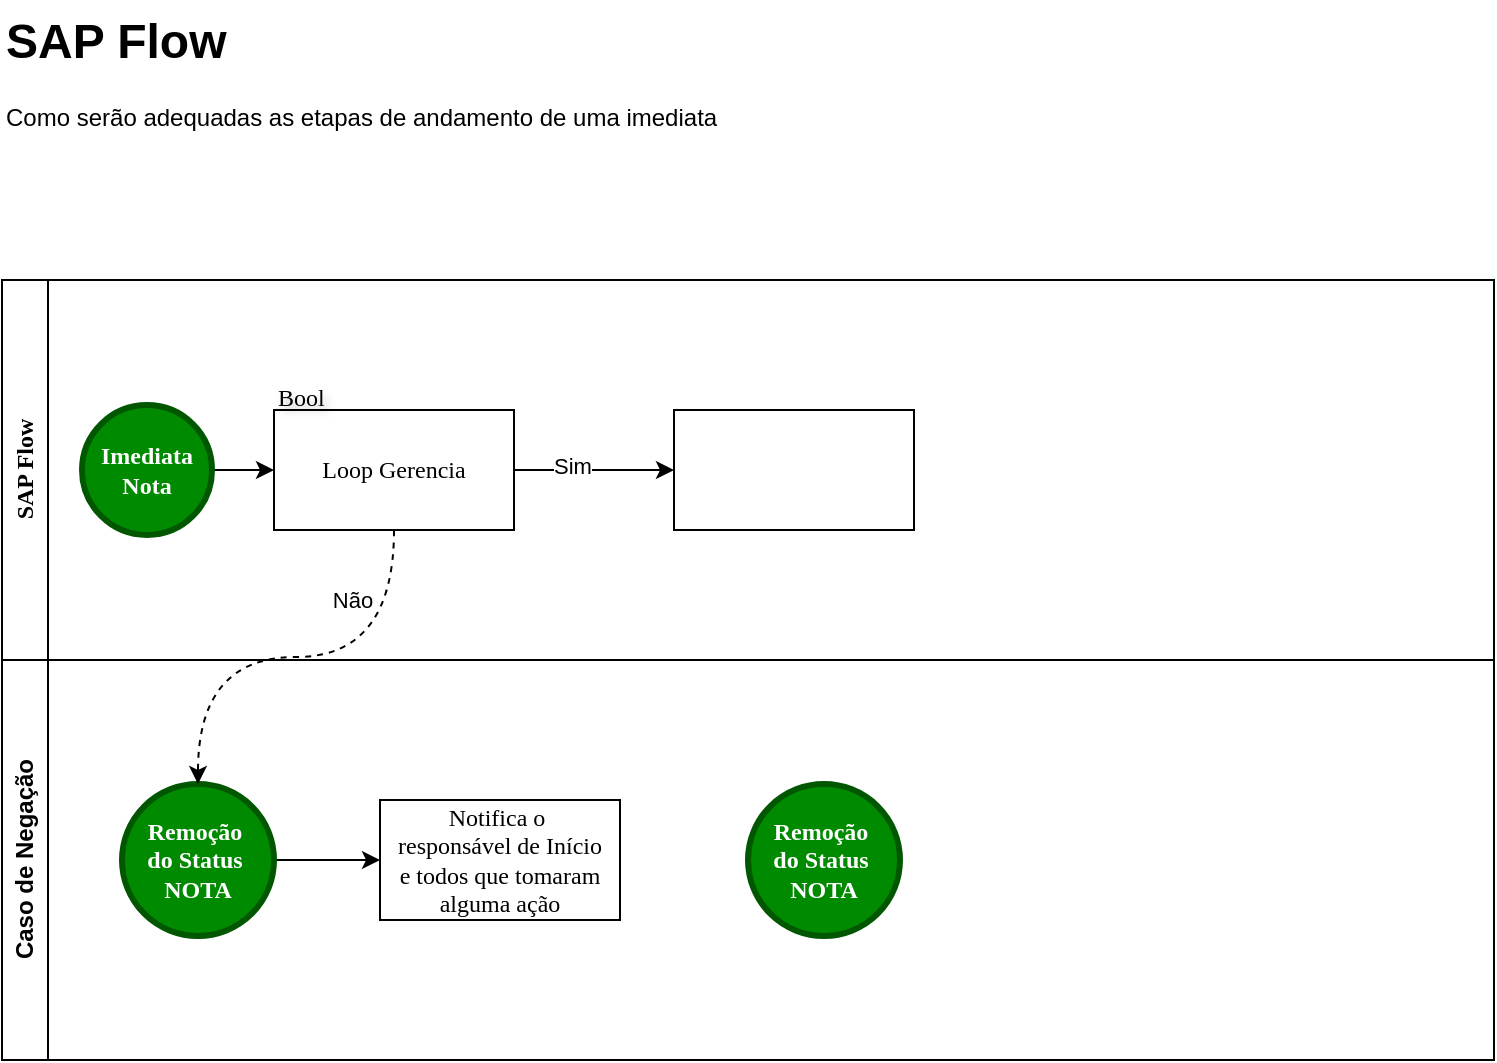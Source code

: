 <mxfile version="26.2.14" pages="2">
  <diagram name="Sap Flow" id="VoTAhLbvzmLqQFa-WXS1">
    <mxGraphModel dx="783" dy="431" grid="1" gridSize="10" guides="1" tooltips="1" connect="1" arrows="1" fold="1" page="1" pageScale="1" pageWidth="827" pageHeight="1169" background="none" math="0" shadow="0">
      <root>
        <mxCell id="0" />
        <mxCell id="1" parent="0" />
        <mxCell id="XFw52S_5rL9-HEK0-xM_-8" value="SAP Flow" style="swimlane;horizontal=0;whiteSpace=wrap;html=1;fontFamily=Petrobras Sans;" vertex="1" parent="1">
          <mxGeometry x="41" y="150" width="746" height="190" as="geometry">
            <mxRectangle x="40" y="50" width="40" height="140" as="alternateBounds" />
          </mxGeometry>
        </mxCell>
        <mxCell id="XFw52S_5rL9-HEK0-xM_-12" value="" style="edgeStyle=orthogonalEdgeStyle;rounded=0;orthogonalLoop=1;jettySize=auto;html=1;" edge="1" parent="XFw52S_5rL9-HEK0-xM_-8" source="XFw52S_5rL9-HEK0-xM_-10" target="XFw52S_5rL9-HEK0-xM_-11">
          <mxGeometry relative="1" as="geometry" />
        </mxCell>
        <UserObject label="Imediata&lt;div&gt;Nota&lt;/div&gt;" linkTarget="_blank" id="XFw52S_5rL9-HEK0-xM_-10">
          <mxCell style="ellipse;whiteSpace=wrap;html=1;aspect=fixed;fillColor=#008a00;fontColor=light-dark(#FFFFFF, #ffffff);strokeColor=light-dark(#005700,#283D28);fontStyle=1;fontSize=12;fontFamily=Petrobras Sans;strokeWidth=3;direction=south;" vertex="1" parent="XFw52S_5rL9-HEK0-xM_-8">
            <mxGeometry x="40" y="62.5" width="65" height="65" as="geometry" />
          </mxCell>
        </UserObject>
        <mxCell id="DkjiPzWv2JCcc09c9HGR-5" value="" style="edgeStyle=orthogonalEdgeStyle;rounded=0;orthogonalLoop=1;jettySize=auto;html=1;" edge="1" parent="XFw52S_5rL9-HEK0-xM_-8" source="XFw52S_5rL9-HEK0-xM_-11" target="DkjiPzWv2JCcc09c9HGR-4">
          <mxGeometry relative="1" as="geometry" />
        </mxCell>
        <mxCell id="DkjiPzWv2JCcc09c9HGR-6" value="Sim" style="edgeLabel;html=1;align=center;verticalAlign=middle;resizable=0;points=[];" vertex="1" connectable="0" parent="DkjiPzWv2JCcc09c9HGR-5">
          <mxGeometry x="-0.271" y="2" relative="1" as="geometry">
            <mxPoint as="offset" />
          </mxGeometry>
        </mxCell>
        <UserObject label="Loop Gerencia" link="data:page/id,NpajYIDThqCRLWweOfQn" id="XFw52S_5rL9-HEK0-xM_-11">
          <mxCell style="whiteSpace=wrap;html=1;fontFamily=Petrobras Sans;" vertex="1" parent="XFw52S_5rL9-HEK0-xM_-8">
            <mxGeometry x="136" y="65" width="120" height="60" as="geometry" />
          </mxCell>
        </UserObject>
        <mxCell id="DkjiPzWv2JCcc09c9HGR-3" value="&lt;font face=&quot;Petrobras Sans&quot;&gt;Bool&lt;/font&gt;" style="text;html=1;align=left;verticalAlign=middle;whiteSpace=wrap;rounded=0;fontColor=light-dark(default, #262626);labelBackgroundColor=none;labelBorderColor=none;textShadow=1;" vertex="1" parent="XFw52S_5rL9-HEK0-xM_-8">
          <mxGeometry x="136" y="50" width="39" height="17.5" as="geometry" />
        </mxCell>
        <mxCell id="DkjiPzWv2JCcc09c9HGR-4" value="" style="whiteSpace=wrap;html=1;fontFamily=Petrobras Sans;" vertex="1" parent="XFw52S_5rL9-HEK0-xM_-8">
          <mxGeometry x="336" y="65" width="120" height="60" as="geometry" />
        </mxCell>
        <mxCell id="2fgs0tRBW9bzs4gIzvFo-1" value="Caso de Negação" style="swimlane;horizontal=0;whiteSpace=wrap;html=1;" vertex="1" parent="1">
          <mxGeometry x="41" y="340" width="746" height="200" as="geometry" />
        </mxCell>
        <mxCell id="AzHY0qVijyUGNtcnChuj-2" value="" style="edgeStyle=orthogonalEdgeStyle;rounded=0;orthogonalLoop=1;jettySize=auto;html=1;exitX=0.5;exitY=0;exitDx=0;exitDy=0;" edge="1" parent="2fgs0tRBW9bzs4gIzvFo-1" source="AzHY0qVijyUGNtcnChuj-4" target="AzHY0qVijyUGNtcnChuj-1">
          <mxGeometry relative="1" as="geometry">
            <mxPoint x="199" y="100" as="sourcePoint" />
          </mxGeometry>
        </mxCell>
        <mxCell id="AzHY0qVijyUGNtcnChuj-1" value="Notifica o&amp;nbsp;&lt;div&gt;responsável de Início&lt;/div&gt;&lt;div&gt;e todos que tomaram alguma ação&lt;/div&gt;" style="whiteSpace=wrap;html=1;fontFamily=Petrobras Sans;" vertex="1" parent="2fgs0tRBW9bzs4gIzvFo-1">
          <mxGeometry x="189" y="70" width="120" height="60" as="geometry" />
        </mxCell>
        <UserObject label="&lt;span style=&quot;font-size: 12px;&quot;&gt;Remoção&amp;nbsp;&lt;/span&gt;&lt;div&gt;&lt;span style=&quot;font-size: 12px;&quot;&gt;do Status&amp;nbsp;&lt;/span&gt;&lt;/div&gt;&lt;div&gt;&lt;span style=&quot;font-size: 12px; background-color: transparent; color: light-dark(rgb(255, 255, 255), rgb(255, 255, 255));&quot;&gt;NOTA&lt;/span&gt;&lt;/div&gt;" linkTarget="_blank" id="AzHY0qVijyUGNtcnChuj-4">
          <mxCell style="ellipse;whiteSpace=wrap;html=1;aspect=fixed;fillColor=#008a00;fontColor=light-dark(#FFFFFF, #ffffff);strokeColor=light-dark(#005700,#283D28);fontStyle=1;fontSize=9;fontFamily=Petrobras Sans;strokeWidth=3;direction=south;" vertex="1" parent="2fgs0tRBW9bzs4gIzvFo-1">
            <mxGeometry x="60" y="62" width="76" height="76" as="geometry" />
          </mxCell>
        </UserObject>
        <UserObject label="&lt;span style=&quot;font-size: 12px;&quot;&gt;Remoção&amp;nbsp;&lt;/span&gt;&lt;div&gt;&lt;span style=&quot;font-size: 12px;&quot;&gt;do Status&amp;nbsp;&lt;/span&gt;&lt;/div&gt;&lt;div&gt;&lt;span style=&quot;font-size: 12px; background-color: transparent; color: light-dark(rgb(255, 255, 255), rgb(255, 255, 255));&quot;&gt;NOTA&lt;/span&gt;&lt;/div&gt;" linkTarget="_blank" id="DkjiPzWv2JCcc09c9HGR-8">
          <mxCell style="ellipse;whiteSpace=wrap;html=1;aspect=fixed;fillColor=#008a00;fontColor=light-dark(#FFFFFF, #ffffff);strokeColor=light-dark(#005700,#283D28);fontStyle=1;fontSize=9;fontFamily=Petrobras Sans;strokeWidth=3;direction=south;" vertex="1" parent="2fgs0tRBW9bzs4gIzvFo-1">
            <mxGeometry x="373" y="62" width="76" height="76" as="geometry" />
          </mxCell>
        </UserObject>
        <mxCell id="2fgs0tRBW9bzs4gIzvFo-3" value="" style="edgeStyle=orthogonalEdgeStyle;rounded=0;orthogonalLoop=1;jettySize=auto;html=1;curved=1;dashed=1;" edge="1" parent="1" source="XFw52S_5rL9-HEK0-xM_-11" target="AzHY0qVijyUGNtcnChuj-4">
          <mxGeometry relative="1" as="geometry">
            <mxPoint x="180" y="410" as="targetPoint" />
          </mxGeometry>
        </mxCell>
        <mxCell id="DkjiPzWv2JCcc09c9HGR-1" value="Não" style="edgeLabel;html=1;align=center;verticalAlign=middle;resizable=0;points=[];" vertex="1" connectable="0" parent="2fgs0tRBW9bzs4gIzvFo-3">
          <mxGeometry x="-0.576" y="-12" relative="1" as="geometry">
            <mxPoint x="-9" y="-13" as="offset" />
          </mxGeometry>
        </mxCell>
        <mxCell id="DkjiPzWv2JCcc09c9HGR-2" value="&lt;h1 style=&quot;margin-top: 0px;&quot;&gt;SAP Flow&lt;/h1&gt;&lt;p&gt;Como serão adequadas as etapas de andamento de uma imediata&lt;/p&gt;" style="text;html=1;whiteSpace=wrap;overflow=hidden;rounded=0;" vertex="1" parent="1">
          <mxGeometry x="41" y="10" width="419" height="120" as="geometry" />
        </mxCell>
      </root>
    </mxGraphModel>
  </diagram>
  <diagram id="NpajYIDThqCRLWweOfQn" name="Sap Flow (LOOP GERENCIAS)">
    <mxGraphModel dx="1371" dy="754" grid="1" gridSize="10" guides="1" tooltips="1" connect="1" arrows="1" fold="1" page="1" pageScale="1" pageWidth="827" pageHeight="1169" math="0" shadow="0">
      <root>
        <mxCell id="0" />
        <mxCell id="1" parent="0" />
        <mxCell id="-j0XBw5qxgGaQ3-6oVZS-1" value="Horizontal Container" style="swimlane;horizontal=0;whiteSpace=wrap;html=1;startSize=30;" vertex="1" parent="1">
          <mxGeometry x="60" y="190" width="690" height="210" as="geometry" />
        </mxCell>
        <mxCell id="8Y4WU22i3BMaCBwDKmLT-2" value="&lt;font face=&quot;Petrobras Sans&quot;&gt;A gerência terá 2 status para cada uma delas (STATUS E DEFINIÇÃO)&lt;/font&gt;&lt;div&gt;&lt;font face=&quot;Petrobras Sans&quot;&gt;&lt;br&gt;&lt;/font&gt;&lt;div&gt;&lt;font face=&quot;Petrobras Sans&quot;&gt;OPERAÇÃO: STATUSACEITAR / STATUSNAOACEITAR&lt;/font&gt;&lt;/div&gt;&lt;div&gt;&lt;font face=&quot;Petrobras Sans&quot;&gt;MANUTENÇÃO: STATUSACEITAR / STATUSNAOACEITAR&lt;/font&gt;&lt;/div&gt;&lt;/div&gt;" style="text;html=1;align=left;verticalAlign=middle;resizable=0;points=[];autosize=1;strokeColor=none;fillColor=none;fontSize=18;" vertex="1" parent="1">
          <mxGeometry x="60" y="46" width="550" height="100" as="geometry" />
        </mxCell>
      </root>
    </mxGraphModel>
  </diagram>
</mxfile>
